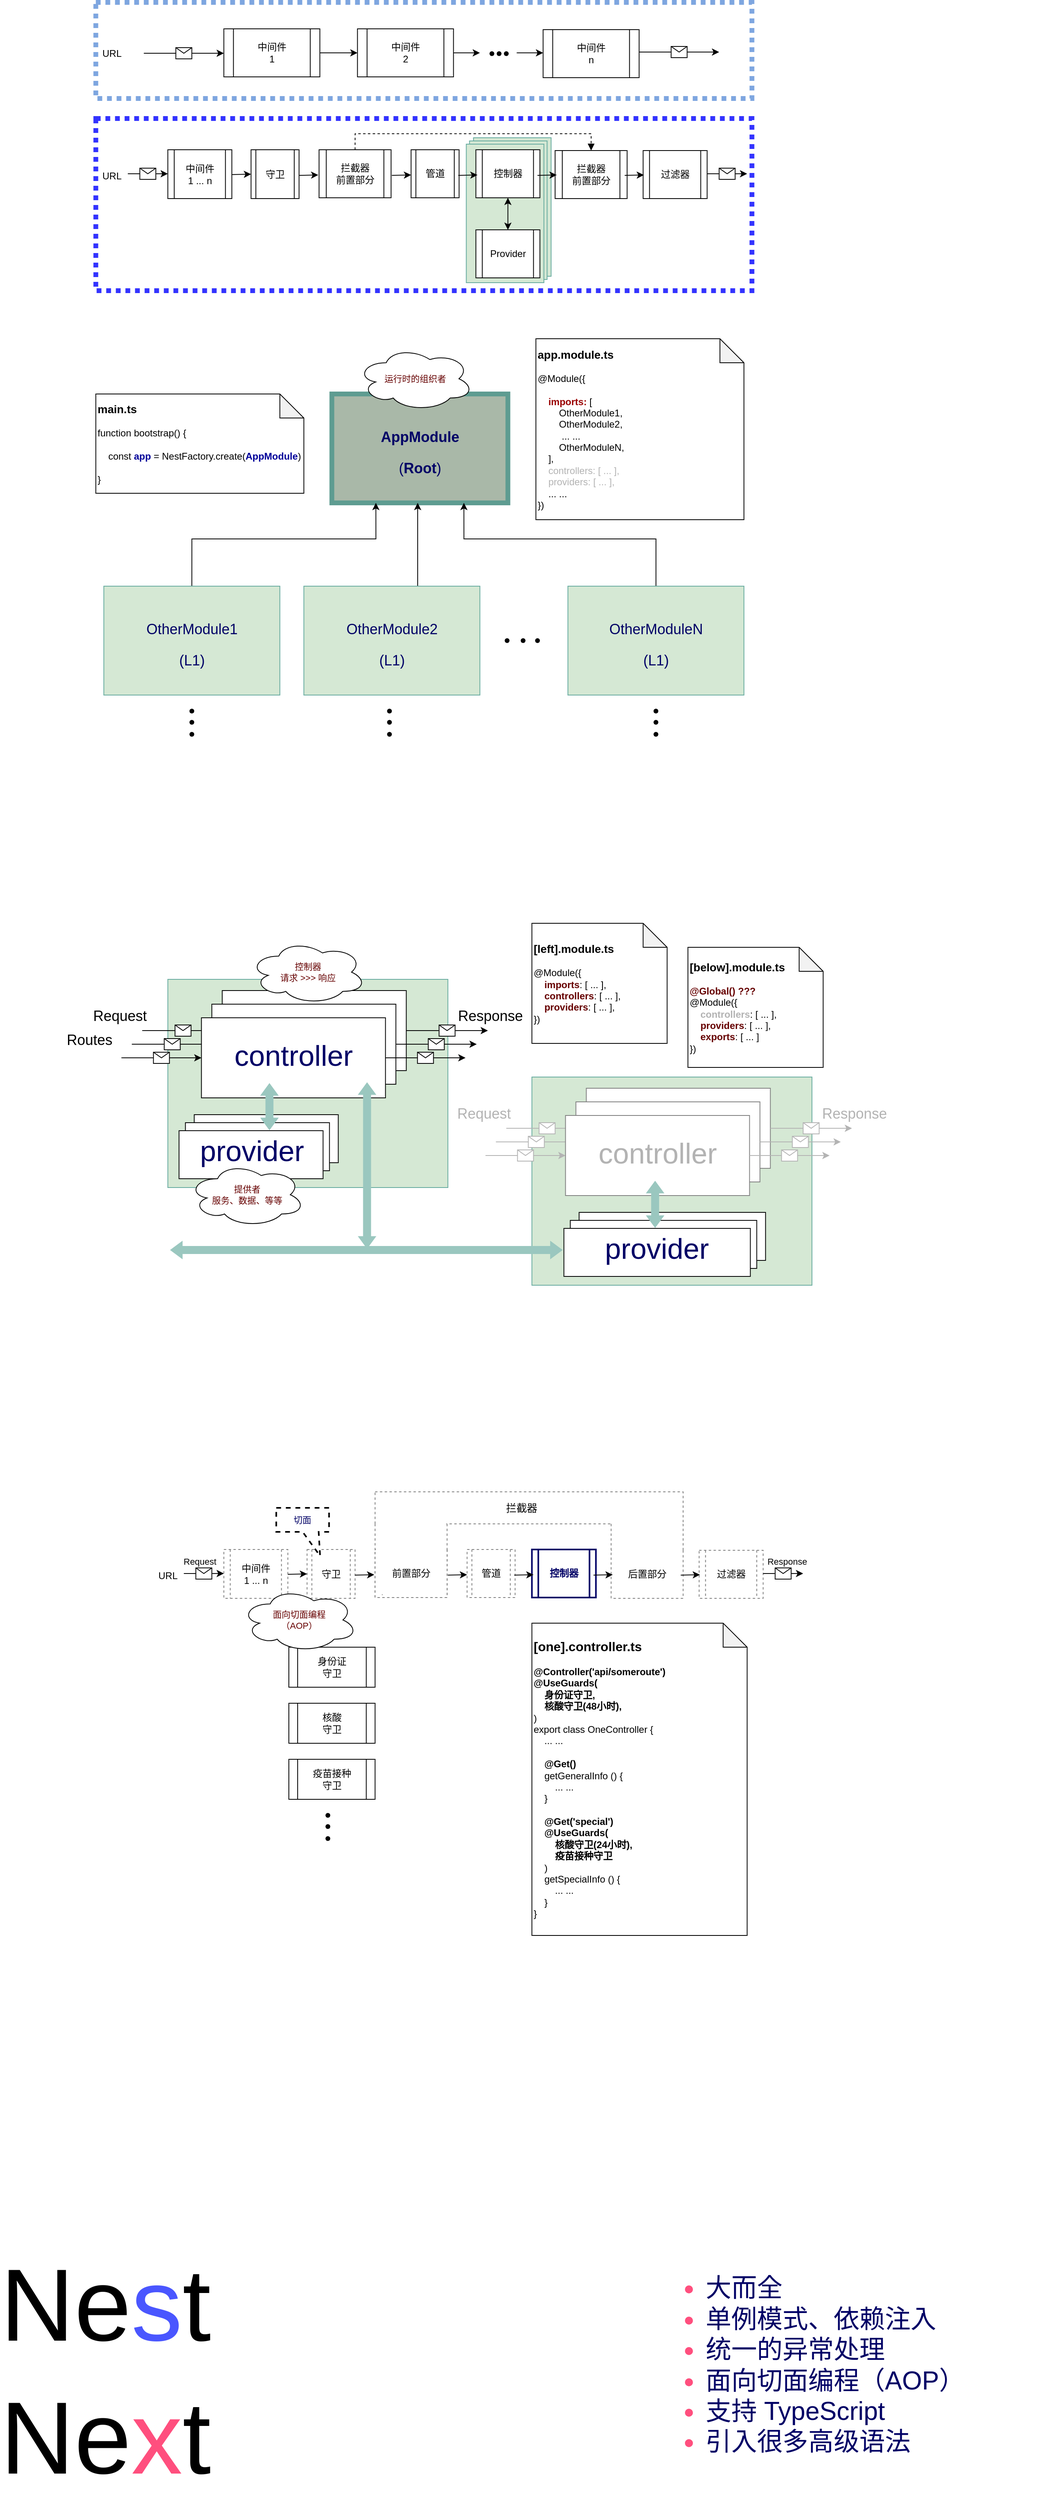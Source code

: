 <mxfile version="17.1.3" type="device"><diagram id="kgpKYQtTHZ0yAKxKKP6v" name="Page-1"><mxGraphModel dx="1292" dy="1649" grid="1" gridSize="10" guides="1" tooltips="1" connect="1" arrows="1" fold="1" page="1" pageScale="1" pageWidth="850" pageHeight="1100" math="0" shadow="0"><root><mxCell id="0"/><mxCell id="1" parent="0"/><mxCell id="JauKz8G46CPxbP1G-b0M-134" value="前置部分" style="shape=process;whiteSpace=wrap;html=1;backgroundOutline=1;strokeColor=#808080;dashed=1;" vertex="1" parent="1"><mxGeometry x="706.75" y="852" width="90" height="60" as="geometry"/></mxCell><mxCell id="JauKz8G46CPxbP1G-b0M-25" value="" style="rounded=0;whiteSpace=wrap;html=1;fontSize=32;fontColor=#000066;strokeColor=#67AB9F;strokeWidth=1;fillColor=#D5E8D4;shadow=0;sketch=0;glass=0;" vertex="1" parent="1"><mxGeometry x="447.75" y="140" width="350" height="260" as="geometry"/></mxCell><mxCell id="JauKz8G46CPxbP1G-b0M-52" value="" style="endArrow=classic;html=1;rounded=0;fontSize=168;fontColor=#000099;" edge="1" parent="1"><mxGeometry relative="1" as="geometry"><mxPoint x="415.75" y="204" as="sourcePoint"/><mxPoint x="517.75" y="204" as="targetPoint"/></mxGeometry></mxCell><mxCell id="JauKz8G46CPxbP1G-b0M-53" value="" style="shape=message;html=1;outlineConnect=0;fontSize=168;fontColor=#000099;" vertex="1" parent="JauKz8G46CPxbP1G-b0M-52"><mxGeometry width="20" height="14" relative="1" as="geometry"><mxPoint x="-10" y="-7" as="offset"/></mxGeometry></mxCell><mxCell id="JauKz8G46CPxbP1G-b0M-54" value="" style="endArrow=classic;html=1;rounded=0;fontSize=168;fontColor=#000099;" edge="1" parent="1"><mxGeometry relative="1" as="geometry"><mxPoint x="402.75" y="221" as="sourcePoint"/><mxPoint x="503.75" y="221" as="targetPoint"/></mxGeometry></mxCell><mxCell id="JauKz8G46CPxbP1G-b0M-55" value="" style="shape=message;html=1;outlineConnect=0;fontSize=168;fontColor=#000099;" vertex="1" parent="JauKz8G46CPxbP1G-b0M-54"><mxGeometry width="20" height="14" relative="1" as="geometry"><mxPoint x="-10" y="-7" as="offset"/></mxGeometry></mxCell><mxCell id="JauKz8G46CPxbP1G-b0M-56" value="" style="endArrow=classic;html=1;rounded=0;fontSize=168;fontColor=#000099;" edge="1" parent="1"><mxGeometry relative="1" as="geometry"><mxPoint x="389.75" y="238" as="sourcePoint"/><mxPoint x="489.75" y="238" as="targetPoint"/></mxGeometry></mxCell><mxCell id="JauKz8G46CPxbP1G-b0M-57" value="" style="shape=message;html=1;outlineConnect=0;fontSize=168;fontColor=#000099;" vertex="1" parent="JauKz8G46CPxbP1G-b0M-56"><mxGeometry width="20" height="14" relative="1" as="geometry"><mxPoint x="-10" y="-7" as="offset"/></mxGeometry></mxCell><mxCell id="aNj3I10F1VTamgKUIJya-7" value="" style="rounded=0;whiteSpace=wrap;html=1;fontSize=32;fontColor=#000066;fillColor=none;dashed=1;dashPattern=1 1;strokeWidth=6;strokeColor=#7EA6E0;" parent="1" vertex="1"><mxGeometry x="357.75" y="-1080" width="820" height="120" as="geometry"/></mxCell><mxCell id="aNj3I10F1VTamgKUIJya-5" value="" style="rounded=0;whiteSpace=wrap;html=1;fontSize=32;fontColor=#000066;fillColor=none;dashed=1;dashPattern=1 1;strokeWidth=6;strokeColor=#3333FF;" parent="1" vertex="1"><mxGeometry x="357.75" y="-935" width="820" height="215" as="geometry"/></mxCell><mxCell id="aNj3I10F1VTamgKUIJya-10" value="" style="rounded=0;whiteSpace=wrap;html=1;fontSize=32;fontColor=#000066;strokeColor=#67AB9F;strokeWidth=1;fillColor=#D5E8D4;shadow=0;sketch=0;glass=0;" parent="1" vertex="1"><mxGeometry x="829.75" y="-911" width="97" height="173" as="geometry"/></mxCell><mxCell id="aNj3I10F1VTamgKUIJya-9" value="" style="rounded=0;whiteSpace=wrap;html=1;fontSize=32;fontColor=#000066;strokeColor=#67AB9F;strokeWidth=1;fillColor=#D5E8D4;shadow=0;sketch=0;glass=0;" parent="1" vertex="1"><mxGeometry x="824.75" y="-907" width="97" height="173" as="geometry"/></mxCell><mxCell id="aNj3I10F1VTamgKUIJya-8" value="" style="rounded=0;whiteSpace=wrap;html=1;fontSize=32;fontColor=#000066;strokeColor=#67AB9F;strokeWidth=1;fillColor=#D5E8D4;shadow=0;sketch=0;glass=0;" parent="1" vertex="1"><mxGeometry x="820.75" y="-903" width="97" height="173" as="geometry"/></mxCell><mxCell id="Y7yBJMuURhLT1ptwT3AS-40" value="" style="edgeStyle=orthogonalEdgeStyle;rounded=0;orthogonalLoop=1;jettySize=auto;html=1;" parent="1" source="Y7yBJMuURhLT1ptwT3AS-3" target="Y7yBJMuURhLT1ptwT3AS-4" edge="1"><mxGeometry relative="1" as="geometry"/></mxCell><mxCell id="Y7yBJMuURhLT1ptwT3AS-3" value="中间件&lt;br&gt;1" style="shape=process;whiteSpace=wrap;html=1;backgroundOutline=1;" parent="1" vertex="1"><mxGeometry x="517.75" y="-1047" width="120" height="60" as="geometry"/></mxCell><mxCell id="Y7yBJMuURhLT1ptwT3AS-4" value="&lt;span&gt;中间件&lt;br&gt;2&lt;/span&gt;" style="shape=process;whiteSpace=wrap;html=1;backgroundOutline=1;" parent="1" vertex="1"><mxGeometry x="684.75" y="-1047" width="120" height="60" as="geometry"/></mxCell><mxCell id="Y7yBJMuURhLT1ptwT3AS-6" value="&lt;span&gt;中间件&lt;br&gt;n&lt;br&gt;&lt;/span&gt;" style="shape=process;whiteSpace=wrap;html=1;backgroundOutline=1;" parent="1" vertex="1"><mxGeometry x="916.75" y="-1046" width="120" height="60" as="geometry"/></mxCell><mxCell id="Y7yBJMuURhLT1ptwT3AS-12" value="" style="shape=waypoint;sketch=0;fillStyle=solid;size=6;pointerEvents=1;points=[];fillColor=none;resizable=0;rotatable=0;perimeter=centerPerimeter;snapToPoint=1;" parent="1" vertex="1"><mxGeometry x="832.75" y="-1036" width="40" height="40" as="geometry"/></mxCell><mxCell id="Y7yBJMuURhLT1ptwT3AS-13" value="" style="shape=waypoint;sketch=0;fillStyle=solid;size=6;pointerEvents=1;points=[];fillColor=none;resizable=0;rotatable=0;perimeter=centerPerimeter;snapToPoint=1;" parent="1" vertex="1"><mxGeometry x="841.75" y="-1036" width="40" height="40" as="geometry"/></mxCell><mxCell id="Y7yBJMuURhLT1ptwT3AS-14" value="" style="shape=waypoint;sketch=0;fillStyle=solid;size=6;pointerEvents=1;points=[];fillColor=none;resizable=0;rotatable=0;perimeter=centerPerimeter;snapToPoint=1;" parent="1" vertex="1"><mxGeometry x="850.75" y="-1036" width="40" height="40" as="geometry"/></mxCell><mxCell id="Y7yBJMuURhLT1ptwT3AS-18" value="中间件&lt;br&gt;1 ... n" style="shape=process;whiteSpace=wrap;html=1;backgroundOutline=1;" parent="1" vertex="1"><mxGeometry x="447.75" y="-896" width="80" height="61" as="geometry"/></mxCell><mxCell id="Y7yBJMuURhLT1ptwT3AS-20" value="守卫" style="shape=process;whiteSpace=wrap;html=1;backgroundOutline=1;" parent="1" vertex="1"><mxGeometry x="551.75" y="-896" width="60" height="61" as="geometry"/></mxCell><mxCell id="Y7yBJMuURhLT1ptwT3AS-21" value="&lt;span&gt;过滤器&lt;br&gt;&lt;/span&gt;" style="shape=process;whiteSpace=wrap;html=1;backgroundOutline=1;" parent="1" vertex="1"><mxGeometry x="1041.75" y="-895" width="80" height="60" as="geometry"/></mxCell><mxCell id="Y7yBJMuURhLT1ptwT3AS-71" style="edgeStyle=orthogonalEdgeStyle;rounded=0;orthogonalLoop=1;jettySize=auto;html=1;exitX=0.5;exitY=0;exitDx=0;exitDy=0;entryX=0.5;entryY=0;entryDx=0;entryDy=0;endArrow=block;endFill=1;dashed=1;" parent="1" source="Y7yBJMuURhLT1ptwT3AS-28" target="Y7yBJMuURhLT1ptwT3AS-50" edge="1"><mxGeometry relative="1" as="geometry"/></mxCell><mxCell id="Y7yBJMuURhLT1ptwT3AS-28" value="拦截器&lt;br&gt;前置部分" style="shape=process;whiteSpace=wrap;html=1;backgroundOutline=1;" parent="1" vertex="1"><mxGeometry x="636.75" y="-896" width="90" height="60" as="geometry"/></mxCell><mxCell id="Y7yBJMuURhLT1ptwT3AS-29" value="URL" style="text;html=1;strokeColor=none;fillColor=none;align=center;verticalAlign=middle;whiteSpace=wrap;rounded=0;" parent="1" vertex="1"><mxGeometry x="347.75" y="-1031" width="60" height="30" as="geometry"/></mxCell><mxCell id="Y7yBJMuURhLT1ptwT3AS-30" value="URL" style="text;html=1;strokeColor=none;fillColor=none;align=center;verticalAlign=middle;whiteSpace=wrap;rounded=0;" parent="1" vertex="1"><mxGeometry x="347.75" y="-878" width="60" height="30" as="geometry"/></mxCell><mxCell id="Y7yBJMuURhLT1ptwT3AS-33" value="管道" style="shape=process;whiteSpace=wrap;html=1;backgroundOutline=1;" parent="1" vertex="1"><mxGeometry x="751.75" y="-896" width="60" height="60" as="geometry"/></mxCell><mxCell id="Y7yBJMuURhLT1ptwT3AS-34" value="控制器" style="shape=process;whiteSpace=wrap;html=1;backgroundOutline=1;" parent="1" vertex="1"><mxGeometry x="832.75" y="-896" width="80" height="60" as="geometry"/></mxCell><mxCell id="Y7yBJMuURhLT1ptwT3AS-41" value="" style="endArrow=classic;html=1;rounded=0;exitX=1;exitY=0.5;exitDx=0;exitDy=0;" parent="1" source="Y7yBJMuURhLT1ptwT3AS-4" edge="1"><mxGeometry width="50" height="50" relative="1" as="geometry"><mxPoint x="727.75" y="-767" as="sourcePoint"/><mxPoint x="837.75" y="-1017" as="targetPoint"/></mxGeometry></mxCell><mxCell id="Y7yBJMuURhLT1ptwT3AS-42" value="" style="endArrow=classic;html=1;rounded=0;exitX=1;exitY=0.5;exitDx=0;exitDy=0;" parent="1" edge="1"><mxGeometry width="50" height="50" relative="1" as="geometry"><mxPoint x="883.75" y="-1017" as="sourcePoint"/><mxPoint x="916.75" y="-1017" as="targetPoint"/></mxGeometry></mxCell><mxCell id="Y7yBJMuURhLT1ptwT3AS-44" value="" style="endArrow=classic;html=1;rounded=0;" parent="1" edge="1"><mxGeometry relative="1" as="geometry"><mxPoint x="1036.75" y="-1018" as="sourcePoint"/><mxPoint x="1136.75" y="-1018" as="targetPoint"/></mxGeometry></mxCell><mxCell id="Y7yBJMuURhLT1ptwT3AS-45" value="" style="shape=message;html=1;outlineConnect=0;" parent="Y7yBJMuURhLT1ptwT3AS-44" vertex="1"><mxGeometry width="20" height="14" relative="1" as="geometry"><mxPoint x="-10" y="-7" as="offset"/></mxGeometry></mxCell><mxCell id="Y7yBJMuURhLT1ptwT3AS-46" value="" style="endArrow=classic;html=1;rounded=0;" parent="1" edge="1"><mxGeometry relative="1" as="geometry"><mxPoint x="417.75" y="-1016.5" as="sourcePoint"/><mxPoint x="517.75" y="-1016.5" as="targetPoint"/></mxGeometry></mxCell><mxCell id="Y7yBJMuURhLT1ptwT3AS-47" value="" style="shape=message;html=1;outlineConnect=0;" parent="Y7yBJMuURhLT1ptwT3AS-46" vertex="1"><mxGeometry width="20" height="14" relative="1" as="geometry"><mxPoint x="-10" y="-7" as="offset"/></mxGeometry></mxCell><mxCell id="Y7yBJMuURhLT1ptwT3AS-48" value="" style="endArrow=classic;html=1;rounded=0;" parent="1" edge="1"><mxGeometry relative="1" as="geometry"><mxPoint x="397.75" y="-866" as="sourcePoint"/><mxPoint x="447.75" y="-866" as="targetPoint"/></mxGeometry></mxCell><mxCell id="Y7yBJMuURhLT1ptwT3AS-49" value="" style="shape=message;html=1;outlineConnect=0;" parent="Y7yBJMuURhLT1ptwT3AS-48" vertex="1"><mxGeometry width="20" height="14" relative="1" as="geometry"><mxPoint x="-10" y="-7" as="offset"/></mxGeometry></mxCell><mxCell id="Y7yBJMuURhLT1ptwT3AS-50" value="拦截器&lt;br&gt;前置部分" style="shape=process;whiteSpace=wrap;html=1;backgroundOutline=1;" parent="1" vertex="1"><mxGeometry x="931.75" y="-895" width="90" height="60" as="geometry"/></mxCell><mxCell id="Y7yBJMuURhLT1ptwT3AS-51" value="" style="endArrow=classic;html=1;rounded=0;" parent="1" edge="1"><mxGeometry relative="1" as="geometry"><mxPoint x="1121.75" y="-866" as="sourcePoint"/><mxPoint x="1171.75" y="-866" as="targetPoint"/></mxGeometry></mxCell><mxCell id="Y7yBJMuURhLT1ptwT3AS-52" value="" style="shape=message;html=1;outlineConnect=0;" parent="Y7yBJMuURhLT1ptwT3AS-51" vertex="1"><mxGeometry width="20" height="14" relative="1" as="geometry"><mxPoint x="-10" y="-7" as="offset"/></mxGeometry></mxCell><mxCell id="Y7yBJMuURhLT1ptwT3AS-53" value="Provider" style="shape=process;whiteSpace=wrap;html=1;backgroundOutline=1;" parent="1" vertex="1"><mxGeometry x="832.75" y="-796" width="80" height="60" as="geometry"/></mxCell><mxCell id="Y7yBJMuURhLT1ptwT3AS-63" value="" style="endArrow=classic;html=1;rounded=0;entryX=0;entryY=0.5;entryDx=0;entryDy=0;" parent="1" target="Y7yBJMuURhLT1ptwT3AS-20" edge="1"><mxGeometry width="50" height="50" relative="1" as="geometry"><mxPoint x="527.75" y="-865" as="sourcePoint"/><mxPoint x="577.75" y="-915" as="targetPoint"/></mxGeometry></mxCell><mxCell id="Y7yBJMuURhLT1ptwT3AS-64" value="" style="endArrow=classic;html=1;rounded=0;entryX=0;entryY=0.5;entryDx=0;entryDy=0;" parent="1" edge="1"><mxGeometry width="50" height="50" relative="1" as="geometry"><mxPoint x="611.75" y="-864" as="sourcePoint"/><mxPoint x="635.75" y="-864.5" as="targetPoint"/></mxGeometry></mxCell><mxCell id="Y7yBJMuURhLT1ptwT3AS-65" value="" style="endArrow=classic;html=1;rounded=0;entryX=0;entryY=0.5;entryDx=0;entryDy=0;" parent="1" edge="1"><mxGeometry width="50" height="50" relative="1" as="geometry"><mxPoint x="727.75" y="-864" as="sourcePoint"/><mxPoint x="751.75" y="-864.5" as="targetPoint"/></mxGeometry></mxCell><mxCell id="Y7yBJMuURhLT1ptwT3AS-66" value="" style="endArrow=classic;html=1;rounded=0;entryX=0;entryY=0.5;entryDx=0;entryDy=0;" parent="1" edge="1"><mxGeometry width="50" height="50" relative="1" as="geometry"><mxPoint x="810.75" y="-864" as="sourcePoint"/><mxPoint x="834.75" y="-864.5" as="targetPoint"/></mxGeometry></mxCell><mxCell id="Y7yBJMuURhLT1ptwT3AS-67" value="" style="endArrow=classic;html=1;rounded=0;entryX=0;entryY=0.5;entryDx=0;entryDy=0;" parent="1" edge="1"><mxGeometry width="50" height="50" relative="1" as="geometry"><mxPoint x="909.75" y="-864" as="sourcePoint"/><mxPoint x="933.75" y="-864.5" as="targetPoint"/></mxGeometry></mxCell><mxCell id="Y7yBJMuURhLT1ptwT3AS-68" value="" style="endArrow=classic;html=1;rounded=0;entryX=0;entryY=0.5;entryDx=0;entryDy=0;" parent="1" edge="1"><mxGeometry width="50" height="50" relative="1" as="geometry"><mxPoint x="1018.75" y="-864" as="sourcePoint"/><mxPoint x="1042.75" y="-864.5" as="targetPoint"/></mxGeometry></mxCell><mxCell id="Y7yBJMuURhLT1ptwT3AS-70" value="" style="endArrow=classic;startArrow=classic;html=1;rounded=0;entryX=0.5;entryY=1;entryDx=0;entryDy=0;exitX=0.5;exitY=0;exitDx=0;exitDy=0;" parent="1" source="Y7yBJMuURhLT1ptwT3AS-53" target="Y7yBJMuURhLT1ptwT3AS-34" edge="1"><mxGeometry width="50" height="50" relative="1" as="geometry"><mxPoint x="597.75" y="-695" as="sourcePoint"/><mxPoint x="647.75" y="-745" as="targetPoint"/></mxGeometry></mxCell><mxCell id="aNj3I10F1VTamgKUIJya-1" value="Ne&lt;font color=&quot;#4a56ff&quot; style=&quot;font-size: 128px;&quot;&gt;s&lt;/font&gt;t" style="text;html=1;strokeColor=none;fillColor=none;align=center;verticalAlign=middle;whiteSpace=wrap;rounded=0;fontSize=128;" parent="1" vertex="1"><mxGeometry x="340" y="1780" width="60" height="30" as="geometry"/></mxCell><mxCell id="aNj3I10F1VTamgKUIJya-2" value="Ne&lt;font color=&quot;#ff4f7e&quot; style=&quot;font-size: 128px;&quot;&gt;x&lt;/font&gt;t" style="text;html=1;strokeColor=none;fillColor=none;align=center;verticalAlign=middle;whiteSpace=wrap;rounded=0;fontSize=128;" parent="1" vertex="1"><mxGeometry x="340" y="1946" width="60" height="30" as="geometry"/></mxCell><mxCell id="aNj3I10F1VTamgKUIJya-4" value="&lt;ul&gt;&lt;li&gt;&lt;font color=&quot;#000066&quot;&gt;大而全&lt;/font&gt;&lt;/li&gt;&lt;li&gt;&lt;font color=&quot;#000066&quot;&gt;单例模式、依赖注入&lt;/font&gt;&lt;/li&gt;&lt;li&gt;&lt;font color=&quot;#000066&quot;&gt;统一的异常处理&lt;/font&gt;&lt;/li&gt;&lt;li&gt;&lt;font color=&quot;#000066&quot;&gt;面向切面编程（AOP）&lt;/font&gt;&lt;/li&gt;&lt;li&gt;&lt;font color=&quot;#000066&quot;&gt;支持 TypeScript&lt;/font&gt;&lt;/li&gt;&lt;li&gt;&lt;font color=&quot;#000066&quot;&gt;引入很多高级语法&lt;/font&gt;&lt;/li&gt;&lt;/ul&gt;" style="text;html=1;strokeColor=none;fillColor=none;align=left;verticalAlign=middle;whiteSpace=wrap;rounded=0;fontSize=32;fontColor=#FF4F7E;" parent="1" vertex="1"><mxGeometry x="1077.75" y="1740" width="475" height="260" as="geometry"/></mxCell><mxCell id="JauKz8G46CPxbP1G-b0M-1" value="&lt;font style=&quot;font-size: 18px&quot;&gt;&lt;b&gt;AppModule&lt;/b&gt;&lt;br&gt;(&lt;b&gt;Root&lt;/b&gt;)&lt;/font&gt;" style="rounded=0;whiteSpace=wrap;html=1;fontSize=32;fontColor=#000066;strokeColor=#5E9C91;strokeWidth=6;fillColor=#A9B8A8;shadow=0;sketch=0;glass=0;" vertex="1" parent="1"><mxGeometry x="652.75" y="-591" width="220" height="136" as="geometry"/></mxCell><mxCell id="JauKz8G46CPxbP1G-b0M-2" value="&lt;div&gt;&lt;span&gt;&lt;b&gt;&lt;font style=&quot;font-size: 14px&quot;&gt;main.ts&lt;/font&gt;&lt;/b&gt;&lt;/span&gt;&lt;/div&gt;&lt;br&gt;function bootstrap() {&lt;br&gt;&lt;br&gt;&amp;nbsp; &amp;nbsp; const &lt;b&gt;&lt;font color=&quot;#000099&quot;&gt;app &lt;/font&gt;&lt;/b&gt;= NestFactory.create(&lt;b&gt;&lt;font color=&quot;#000099&quot;&gt;AppModule&lt;/font&gt;&lt;/b&gt;)&lt;br&gt;&lt;br&gt;}" style="shape=note;whiteSpace=wrap;html=1;backgroundOutline=1;darkOpacity=0.05;align=left;" vertex="1" parent="1"><mxGeometry x="357.75" y="-591" width="260" height="124" as="geometry"/></mxCell><mxCell id="JauKz8G46CPxbP1G-b0M-3" value="&lt;div&gt;&lt;span&gt;&lt;b&gt;&lt;font style=&quot;font-size: 14px&quot;&gt;app.module.ts&lt;/font&gt;&lt;/b&gt;&lt;/span&gt;&lt;/div&gt;&lt;br&gt;@Module({&lt;br&gt;&lt;br&gt;&amp;nbsp; &amp;nbsp; &lt;b&gt;&lt;font color=&quot;#990000&quot;&gt;imports:&lt;/font&gt;&lt;/b&gt; [&lt;br&gt;&amp;nbsp; &amp;nbsp; &amp;nbsp; &amp;nbsp; OtherModule1,&lt;br&gt;&amp;nbsp; &amp;nbsp; &amp;nbsp; &amp;nbsp; OtherModule2,&lt;br&gt;&amp;nbsp; &amp;nbsp; &amp;nbsp; &amp;nbsp; &amp;nbsp;... ...&lt;br&gt;&amp;nbsp; &amp;nbsp; &amp;nbsp; &amp;nbsp; OtherModuleN,&lt;br&gt;&amp;nbsp; &amp;nbsp; ],&lt;br&gt;&lt;font color=&quot;#b3b3b3&quot;&gt;&amp;nbsp; &amp;nbsp; controllers: [ ... ],&lt;br&gt;&amp;nbsp; &amp;nbsp; providers: [ ... ],&lt;br&gt;&lt;/font&gt;&amp;nbsp; &amp;nbsp; ... ...&lt;br&gt;})" style="shape=note;whiteSpace=wrap;html=1;backgroundOutline=1;darkOpacity=0.05;align=left;" vertex="1" parent="1"><mxGeometry x="907.75" y="-660" width="260" height="226" as="geometry"/></mxCell><mxCell id="JauKz8G46CPxbP1G-b0M-11" style="edgeStyle=orthogonalEdgeStyle;rounded=0;orthogonalLoop=1;jettySize=auto;html=1;exitX=0.5;exitY=0;exitDx=0;exitDy=0;fontSize=168;entryX=0.25;entryY=1;entryDx=0;entryDy=0;" edge="1" parent="1" source="JauKz8G46CPxbP1G-b0M-4" target="JauKz8G46CPxbP1G-b0M-1"><mxGeometry relative="1" as="geometry"><mxPoint x="760" y="-410" as="targetPoint"/><Array as="points"><mxPoint x="478" y="-410"/><mxPoint x="708" y="-410"/></Array></mxGeometry></mxCell><mxCell id="JauKz8G46CPxbP1G-b0M-4" value="&lt;font style=&quot;font-size: 18px&quot;&gt;OtherModule1&lt;br&gt;(L1)&lt;/font&gt;" style="rounded=0;whiteSpace=wrap;html=1;fontSize=32;fontColor=#000066;strokeColor=#67AB9F;strokeWidth=1;fillColor=#D5E8D4;shadow=0;sketch=0;glass=0;" vertex="1" parent="1"><mxGeometry x="367.75" y="-351" width="220" height="136" as="geometry"/></mxCell><mxCell id="JauKz8G46CPxbP1G-b0M-12" style="edgeStyle=orthogonalEdgeStyle;rounded=0;orthogonalLoop=1;jettySize=auto;html=1;exitX=0.5;exitY=0;exitDx=0;exitDy=0;fontSize=168;" edge="1" parent="1" source="JauKz8G46CPxbP1G-b0M-5" target="JauKz8G46CPxbP1G-b0M-1"><mxGeometry relative="1" as="geometry"><Array as="points"><mxPoint x="760" y="-351"/></Array></mxGeometry></mxCell><mxCell id="JauKz8G46CPxbP1G-b0M-5" value="&lt;font style=&quot;font-size: 18px&quot;&gt;OtherModule2&lt;br&gt;(L1)&lt;/font&gt;" style="rounded=0;whiteSpace=wrap;html=1;fontSize=32;fontColor=#000066;strokeColor=#67AB9F;strokeWidth=1;fillColor=#D5E8D4;shadow=0;sketch=0;glass=0;" vertex="1" parent="1"><mxGeometry x="617.75" y="-351" width="220" height="136" as="geometry"/></mxCell><mxCell id="JauKz8G46CPxbP1G-b0M-13" style="edgeStyle=orthogonalEdgeStyle;rounded=0;orthogonalLoop=1;jettySize=auto;html=1;fontSize=168;entryX=0.75;entryY=1;entryDx=0;entryDy=0;" edge="1" parent="1" source="JauKz8G46CPxbP1G-b0M-6" target="JauKz8G46CPxbP1G-b0M-1"><mxGeometry relative="1" as="geometry"><mxPoint x="760" y="-410" as="targetPoint"/><Array as="points"><mxPoint x="1058" y="-410"/><mxPoint x="818" y="-410"/></Array></mxGeometry></mxCell><mxCell id="JauKz8G46CPxbP1G-b0M-6" value="&lt;font style=&quot;font-size: 18px&quot;&gt;OtherModuleN&lt;br&gt;(L1)&lt;/font&gt;" style="rounded=0;whiteSpace=wrap;html=1;fontSize=32;fontColor=#000066;strokeColor=#67AB9F;strokeWidth=1;fillColor=#D5E8D4;shadow=0;sketch=0;glass=0;" vertex="1" parent="1"><mxGeometry x="947.75" y="-351" width="220" height="136" as="geometry"/></mxCell><mxCell id="JauKz8G46CPxbP1G-b0M-8" value="" style="shape=waypoint;sketch=0;fillStyle=solid;size=6;pointerEvents=1;points=[];fillColor=none;resizable=0;rotatable=0;perimeter=centerPerimeter;snapToPoint=1;" vertex="1" parent="1"><mxGeometry x="871.75" y="-303" width="40" height="40" as="geometry"/></mxCell><mxCell id="JauKz8G46CPxbP1G-b0M-9" value="" style="shape=waypoint;sketch=0;fillStyle=solid;size=6;pointerEvents=1;points=[];fillColor=none;resizable=0;rotatable=0;perimeter=centerPerimeter;snapToPoint=1;" vertex="1" parent="1"><mxGeometry x="889.75" y="-303" width="40" height="40" as="geometry"/></mxCell><mxCell id="JauKz8G46CPxbP1G-b0M-10" value="" style="shape=waypoint;sketch=0;fillStyle=solid;size=6;pointerEvents=1;points=[];fillColor=none;resizable=0;rotatable=0;perimeter=centerPerimeter;snapToPoint=1;" vertex="1" parent="1"><mxGeometry x="851.75" y="-303" width="40" height="40" as="geometry"/></mxCell><mxCell id="JauKz8G46CPxbP1G-b0M-14" value="" style="shape=waypoint;sketch=0;fillStyle=solid;size=6;pointerEvents=1;points=[];fillColor=none;resizable=0;rotatable=0;perimeter=centerPerimeter;snapToPoint=1;" vertex="1" parent="1"><mxGeometry x="1037.75" y="-215" width="40" height="40" as="geometry"/></mxCell><mxCell id="JauKz8G46CPxbP1G-b0M-15" value="" style="shape=waypoint;sketch=0;fillStyle=solid;size=6;pointerEvents=1;points=[];fillColor=none;resizable=0;rotatable=0;perimeter=centerPerimeter;snapToPoint=1;" vertex="1" parent="1"><mxGeometry x="1037.75" y="-201" width="40" height="40" as="geometry"/></mxCell><mxCell id="JauKz8G46CPxbP1G-b0M-16" value="" style="shape=waypoint;sketch=0;fillStyle=solid;size=6;pointerEvents=1;points=[];fillColor=none;resizable=0;rotatable=0;perimeter=centerPerimeter;snapToPoint=1;" vertex="1" parent="1"><mxGeometry x="1037.75" y="-186" width="40" height="40" as="geometry"/></mxCell><mxCell id="JauKz8G46CPxbP1G-b0M-19" value="" style="shape=waypoint;sketch=0;fillStyle=solid;size=6;pointerEvents=1;points=[];fillColor=none;resizable=0;rotatable=0;perimeter=centerPerimeter;snapToPoint=1;" vertex="1" parent="1"><mxGeometry x="457.75" y="-215" width="40" height="40" as="geometry"/></mxCell><mxCell id="JauKz8G46CPxbP1G-b0M-20" value="" style="shape=waypoint;sketch=0;fillStyle=solid;size=6;pointerEvents=1;points=[];fillColor=none;resizable=0;rotatable=0;perimeter=centerPerimeter;snapToPoint=1;" vertex="1" parent="1"><mxGeometry x="457.75" y="-201" width="40" height="40" as="geometry"/></mxCell><mxCell id="JauKz8G46CPxbP1G-b0M-21" value="" style="shape=waypoint;sketch=0;fillStyle=solid;size=6;pointerEvents=1;points=[];fillColor=none;resizable=0;rotatable=0;perimeter=centerPerimeter;snapToPoint=1;" vertex="1" parent="1"><mxGeometry x="457.75" y="-186" width="40" height="40" as="geometry"/></mxCell><mxCell id="JauKz8G46CPxbP1G-b0M-22" value="" style="shape=waypoint;sketch=0;fillStyle=solid;size=6;pointerEvents=1;points=[];fillColor=none;resizable=0;rotatable=0;perimeter=centerPerimeter;snapToPoint=1;" vertex="1" parent="1"><mxGeometry x="704.75" y="-215" width="40" height="40" as="geometry"/></mxCell><mxCell id="JauKz8G46CPxbP1G-b0M-23" value="" style="shape=waypoint;sketch=0;fillStyle=solid;size=6;pointerEvents=1;points=[];fillColor=none;resizable=0;rotatable=0;perimeter=centerPerimeter;snapToPoint=1;" vertex="1" parent="1"><mxGeometry x="704.75" y="-201" width="40" height="40" as="geometry"/></mxCell><mxCell id="JauKz8G46CPxbP1G-b0M-24" value="" style="shape=waypoint;sketch=0;fillStyle=solid;size=6;pointerEvents=1;points=[];fillColor=none;resizable=0;rotatable=0;perimeter=centerPerimeter;snapToPoint=1;" vertex="1" parent="1"><mxGeometry x="704.75" y="-186" width="40" height="40" as="geometry"/></mxCell><mxCell id="JauKz8G46CPxbP1G-b0M-26" value="&lt;div&gt;&lt;span&gt;&lt;b&gt;&lt;font style=&quot;font-size: 14px&quot;&gt;[left].module.ts&lt;/font&gt;&lt;/b&gt;&lt;/span&gt;&lt;/div&gt;&lt;br&gt;@Module({&lt;br&gt;&amp;nbsp; &amp;nbsp; &lt;b&gt;&lt;font color=&quot;#660000&quot;&gt;imports&lt;/font&gt;&lt;/b&gt;: [ ...&amp;nbsp;],&lt;br&gt;&amp;nbsp; &amp;nbsp;&amp;nbsp;&lt;b&gt;&lt;font color=&quot;#660000&quot;&gt;controllers&lt;/font&gt;&lt;/b&gt;: [ ...&amp;nbsp;],&lt;br&gt;&amp;nbsp; &amp;nbsp; &lt;font color=&quot;#660000&quot;&gt;&lt;b&gt;providers&lt;/b&gt;&lt;/font&gt;: [ ...&amp;nbsp;],&lt;br&gt;})" style="shape=note;whiteSpace=wrap;html=1;backgroundOutline=1;darkOpacity=0.05;align=left;" vertex="1" parent="1"><mxGeometry x="902.75" y="70" width="169" height="150" as="geometry"/></mxCell><mxCell id="JauKz8G46CPxbP1G-b0M-31" value="" style="rounded=0;whiteSpace=wrap;html=1;fontSize=168;fontColor=#000099;" vertex="1" parent="1"><mxGeometry x="515.75" y="154" width="230" height="100" as="geometry"/></mxCell><mxCell id="JauKz8G46CPxbP1G-b0M-32" value="" style="rounded=0;whiteSpace=wrap;html=1;fontSize=168;fontColor=#000099;" vertex="1" parent="1"><mxGeometry x="502.75" y="171" width="230" height="100" as="geometry"/></mxCell><mxCell id="JauKz8G46CPxbP1G-b0M-33" value="" style="rounded=0;whiteSpace=wrap;html=1;fontSize=168;fontColor=#000099;align=center;" vertex="1" parent="1"><mxGeometry x="489.75" y="188" width="230" height="100" as="geometry"/></mxCell><mxCell id="JauKz8G46CPxbP1G-b0M-46" value="" style="endArrow=classic;html=1;rounded=0;fontSize=168;fontColor=#000099;" edge="1" parent="1" source="JauKz8G46CPxbP1G-b0M-31"><mxGeometry relative="1" as="geometry"><mxPoint x="746.75" y="208" as="sourcePoint"/><mxPoint x="847.75" y="204" as="targetPoint"/></mxGeometry></mxCell><mxCell id="JauKz8G46CPxbP1G-b0M-47" value="" style="shape=message;html=1;outlineConnect=0;fontSize=168;fontColor=#000099;" vertex="1" parent="JauKz8G46CPxbP1G-b0M-46"><mxGeometry width="20" height="14" relative="1" as="geometry"><mxPoint x="-10" y="-7" as="offset"/></mxGeometry></mxCell><mxCell id="JauKz8G46CPxbP1G-b0M-48" value="" style="endArrow=classic;html=1;rounded=0;fontSize=168;fontColor=#000099;" edge="1" parent="1" source="JauKz8G46CPxbP1G-b0M-32"><mxGeometry relative="1" as="geometry"><mxPoint x="733.75" y="220" as="sourcePoint"/><mxPoint x="833.75" y="221" as="targetPoint"/></mxGeometry></mxCell><mxCell id="JauKz8G46CPxbP1G-b0M-49" value="" style="shape=message;html=1;outlineConnect=0;fontSize=168;fontColor=#000099;" vertex="1" parent="JauKz8G46CPxbP1G-b0M-48"><mxGeometry width="20" height="14" relative="1" as="geometry"><mxPoint x="-10" y="-7" as="offset"/></mxGeometry></mxCell><mxCell id="JauKz8G46CPxbP1G-b0M-50" value="" style="endArrow=classic;html=1;rounded=0;fontSize=168;fontColor=#000099;" edge="1" parent="1" source="JauKz8G46CPxbP1G-b0M-33"><mxGeometry relative="1" as="geometry"><mxPoint x="719.75" y="239" as="sourcePoint"/><mxPoint x="819.75" y="238" as="targetPoint"/></mxGeometry></mxCell><mxCell id="JauKz8G46CPxbP1G-b0M-51" value="" style="shape=message;html=1;outlineConnect=0;fontSize=168;fontColor=#000099;" vertex="1" parent="JauKz8G46CPxbP1G-b0M-50"><mxGeometry width="20" height="14" relative="1" as="geometry"><mxPoint x="-10" y="-7" as="offset"/></mxGeometry></mxCell><mxCell id="JauKz8G46CPxbP1G-b0M-59" value="Request" style="text;html=1;strokeColor=none;fillColor=none;align=center;verticalAlign=middle;whiteSpace=wrap;rounded=0;fontSize=18;fontColor=#000000;" vertex="1" parent="1"><mxGeometry x="357.75" y="171" width="60" height="30" as="geometry"/></mxCell><mxCell id="JauKz8G46CPxbP1G-b0M-60" value="Response" style="text;html=1;strokeColor=none;fillColor=none;align=center;verticalAlign=middle;whiteSpace=wrap;rounded=0;fontSize=18;fontColor=#000000;" vertex="1" parent="1"><mxGeometry x="820.75" y="171" width="60" height="30" as="geometry"/></mxCell><mxCell id="JauKz8G46CPxbP1G-b0M-61" value="controller" style="text;html=1;strokeColor=none;fillColor=none;align=center;verticalAlign=middle;whiteSpace=wrap;rounded=0;fontSize=36;fontColor=#000066;" vertex="1" parent="1"><mxGeometry x="574.75" y="220" width="60" height="30" as="geometry"/></mxCell><mxCell id="JauKz8G46CPxbP1G-b0M-63" value="运行时的组织者" style="ellipse;shape=cloud;whiteSpace=wrap;html=1;fontSize=11;fontColor=#660000;" vertex="1" parent="1"><mxGeometry x="684.25" y="-650" width="145.5" height="80" as="geometry"/></mxCell><mxCell id="JauKz8G46CPxbP1G-b0M-64" value="控制器&lt;br&gt;请求 &amp;gt;&amp;gt;&amp;gt; 响应" style="ellipse;shape=cloud;whiteSpace=wrap;html=1;fontSize=11;fontColor=#660000;" vertex="1" parent="1"><mxGeometry x="550" y="91" width="145.5" height="80" as="geometry"/></mxCell><mxCell id="JauKz8G46CPxbP1G-b0M-65" value="" style="rounded=0;whiteSpace=wrap;html=1;fontSize=168;fontColor=#000099;align=center;" vertex="1" parent="1"><mxGeometry x="480.75" y="309" width="180" height="60" as="geometry"/></mxCell><mxCell id="JauKz8G46CPxbP1G-b0M-66" value="" style="rounded=0;whiteSpace=wrap;html=1;fontSize=168;fontColor=#000099;align=center;" vertex="1" parent="1"><mxGeometry x="469.75" y="319" width="180" height="60" as="geometry"/></mxCell><mxCell id="JauKz8G46CPxbP1G-b0M-67" value="" style="rounded=0;whiteSpace=wrap;html=1;fontSize=168;fontColor=#000099;align=center;" vertex="1" parent="1"><mxGeometry x="461.75" y="329" width="180" height="60" as="geometry"/></mxCell><mxCell id="JauKz8G46CPxbP1G-b0M-68" value="&lt;font color=&quot;#000066&quot;&gt;provider&lt;/font&gt;" style="text;html=1;strokeColor=none;fillColor=none;align=center;verticalAlign=middle;whiteSpace=wrap;rounded=0;fontSize=36;fontColor=#660000;" vertex="1" parent="1"><mxGeometry x="523.25" y="339" width="60" height="30" as="geometry"/></mxCell><mxCell id="JauKz8G46CPxbP1G-b0M-69" value="提供者&lt;br&gt;服务、数据、等等" style="ellipse;shape=cloud;whiteSpace=wrap;html=1;fontSize=11;fontColor=#660000;" vertex="1" parent="1"><mxGeometry x="473.5" y="369" width="145.5" height="80" as="geometry"/></mxCell><mxCell id="JauKz8G46CPxbP1G-b0M-70" value="" style="shape=flexArrow;endArrow=classic;startArrow=classic;html=1;rounded=0;fontSize=11;fontColor=#000066;startWidth=12.174;startSize=4.896;endWidth=12.174;endSize=4.896;fillColor=#9AC7BF;strokeColor=none;" edge="1" parent="1"><mxGeometry width="100" height="100" relative="1" as="geometry"><mxPoint x="574.75" y="329" as="sourcePoint"/><mxPoint x="574.75" y="269" as="targetPoint"/></mxGeometry></mxCell><mxCell id="JauKz8G46CPxbP1G-b0M-71" value="" style="rounded=0;whiteSpace=wrap;html=1;fontSize=32;fontColor=#000066;strokeColor=#67AB9F;strokeWidth=1;fillColor=#D5E8D4;shadow=0;sketch=0;glass=0;" vertex="1" parent="1"><mxGeometry x="902.75" y="262" width="350" height="260" as="geometry"/></mxCell><mxCell id="JauKz8G46CPxbP1G-b0M-72" value="" style="endArrow=classic;html=1;rounded=0;fontSize=168;fontColor=#B3B3B3;strokeColor=#B3B3B3;" edge="1" parent="1"><mxGeometry relative="1" as="geometry"><mxPoint x="870.75" y="326.0" as="sourcePoint"/><mxPoint x="972.75" y="326.0" as="targetPoint"/></mxGeometry></mxCell><mxCell id="JauKz8G46CPxbP1G-b0M-73" value="" style="shape=message;html=1;outlineConnect=0;fontSize=168;fontColor=#000099;strokeColor=#B3B3B3;" vertex="1" parent="JauKz8G46CPxbP1G-b0M-72"><mxGeometry width="20" height="14" relative="1" as="geometry"><mxPoint x="-10" y="-7" as="offset"/></mxGeometry></mxCell><mxCell id="JauKz8G46CPxbP1G-b0M-74" value="" style="endArrow=classic;html=1;rounded=0;fontSize=168;fontColor=#B3B3B3;strokeColor=#B3B3B3;" edge="1" parent="1"><mxGeometry relative="1" as="geometry"><mxPoint x="857.75" y="343" as="sourcePoint"/><mxPoint x="958.75" y="343" as="targetPoint"/></mxGeometry></mxCell><mxCell id="JauKz8G46CPxbP1G-b0M-75" value="" style="shape=message;html=1;outlineConnect=0;fontSize=168;fontColor=#B3B3B3;strokeColor=#B3B3B3;" vertex="1" parent="JauKz8G46CPxbP1G-b0M-74"><mxGeometry width="20" height="14" relative="1" as="geometry"><mxPoint x="-10" y="-7" as="offset"/></mxGeometry></mxCell><mxCell id="JauKz8G46CPxbP1G-b0M-76" value="" style="endArrow=classic;html=1;rounded=0;fontSize=168;fontColor=#000099;strokeColor=#B3B3B3;" edge="1" parent="1"><mxGeometry relative="1" as="geometry"><mxPoint x="844.75" y="360" as="sourcePoint"/><mxPoint x="944.75" y="360" as="targetPoint"/></mxGeometry></mxCell><mxCell id="JauKz8G46CPxbP1G-b0M-77" value="" style="shape=message;html=1;outlineConnect=0;fontSize=168;fontColor=#000099;strokeColor=#B3B3B3;" vertex="1" parent="JauKz8G46CPxbP1G-b0M-76"><mxGeometry width="20" height="14" relative="1" as="geometry"><mxPoint x="-10" y="-7" as="offset"/></mxGeometry></mxCell><mxCell id="JauKz8G46CPxbP1G-b0M-78" value="" style="rounded=0;whiteSpace=wrap;html=1;fontSize=168;fontColor=#B3B3B3;strokeColor=#808080;" vertex="1" parent="1"><mxGeometry x="970.75" y="276" width="230" height="100" as="geometry"/></mxCell><mxCell id="JauKz8G46CPxbP1G-b0M-79" value="" style="rounded=0;whiteSpace=wrap;html=1;fontSize=168;fontColor=#B3B3B3;strokeColor=#808080;" vertex="1" parent="1"><mxGeometry x="957.75" y="293" width="230" height="100" as="geometry"/></mxCell><mxCell id="JauKz8G46CPxbP1G-b0M-80" value="" style="rounded=0;whiteSpace=wrap;html=1;fontSize=168;fontColor=#B3B3B3;align=center;strokeColor=#808080;" vertex="1" parent="1"><mxGeometry x="944.75" y="310" width="230" height="100" as="geometry"/></mxCell><mxCell id="JauKz8G46CPxbP1G-b0M-81" value="" style="endArrow=classic;html=1;rounded=0;fontSize=168;fontColor=#B3B3B3;strokeColor=#B3B3B3;" edge="1" parent="1" source="JauKz8G46CPxbP1G-b0M-78"><mxGeometry relative="1" as="geometry"><mxPoint x="1201.75" y="330" as="sourcePoint"/><mxPoint x="1302.75" y="326.0" as="targetPoint"/></mxGeometry></mxCell><mxCell id="JauKz8G46CPxbP1G-b0M-82" value="" style="shape=message;html=1;outlineConnect=0;fontSize=168;fontColor=#000099;strokeColor=#B3B3B3;" vertex="1" parent="JauKz8G46CPxbP1G-b0M-81"><mxGeometry width="20" height="14" relative="1" as="geometry"><mxPoint x="-10" y="-7" as="offset"/></mxGeometry></mxCell><mxCell id="JauKz8G46CPxbP1G-b0M-83" value="" style="endArrow=classic;html=1;rounded=0;fontSize=168;fontColor=#B3B3B3;strokeColor=#B3B3B3;" edge="1" parent="1" source="JauKz8G46CPxbP1G-b0M-79"><mxGeometry relative="1" as="geometry"><mxPoint x="1188.75" y="342" as="sourcePoint"/><mxPoint x="1288.75" y="343" as="targetPoint"/></mxGeometry></mxCell><mxCell id="JauKz8G46CPxbP1G-b0M-84" value="" style="shape=message;html=1;outlineConnect=0;fontSize=168;fontColor=#000099;strokeColor=#B3B3B3;" vertex="1" parent="JauKz8G46CPxbP1G-b0M-83"><mxGeometry width="20" height="14" relative="1" as="geometry"><mxPoint x="-10" y="-7" as="offset"/></mxGeometry></mxCell><mxCell id="JauKz8G46CPxbP1G-b0M-85" value="" style="endArrow=classic;html=1;rounded=0;fontSize=168;fontColor=#B3B3B3;strokeColor=#B3B3B3;" edge="1" parent="1" source="JauKz8G46CPxbP1G-b0M-80"><mxGeometry relative="1" as="geometry"><mxPoint x="1174.75" y="361" as="sourcePoint"/><mxPoint x="1274.75" y="360" as="targetPoint"/></mxGeometry></mxCell><mxCell id="JauKz8G46CPxbP1G-b0M-86" value="" style="shape=message;html=1;outlineConnect=0;fontSize=168;fontColor=#000099;strokeColor=#B3B3B3;" vertex="1" parent="JauKz8G46CPxbP1G-b0M-85"><mxGeometry width="20" height="14" relative="1" as="geometry"><mxPoint x="-10" y="-7" as="offset"/></mxGeometry></mxCell><mxCell id="JauKz8G46CPxbP1G-b0M-87" value="Request" style="text;html=1;strokeColor=none;fillColor=none;align=center;verticalAlign=middle;whiteSpace=wrap;rounded=0;fontSize=18;fontColor=#B3B3B3;" vertex="1" parent="1"><mxGeometry x="812.75" y="293" width="60" height="30" as="geometry"/></mxCell><mxCell id="JauKz8G46CPxbP1G-b0M-88" value="Response" style="text;html=1;strokeColor=none;fillColor=none;align=center;verticalAlign=middle;whiteSpace=wrap;rounded=0;fontSize=18;fontColor=#B3B3B3;" vertex="1" parent="1"><mxGeometry x="1275.75" y="293" width="60" height="30" as="geometry"/></mxCell><mxCell id="JauKz8G46CPxbP1G-b0M-89" value="controller" style="text;html=1;strokeColor=none;fillColor=none;align=center;verticalAlign=middle;whiteSpace=wrap;rounded=0;fontSize=36;fontColor=#B3B3B3;" vertex="1" parent="1"><mxGeometry x="1029.75" y="342" width="60" height="30" as="geometry"/></mxCell><mxCell id="JauKz8G46CPxbP1G-b0M-91" value="" style="rounded=0;whiteSpace=wrap;html=1;fontSize=168;fontColor=#000099;align=center;" vertex="1" parent="1"><mxGeometry x="961.75" y="431" width="233" height="60" as="geometry"/></mxCell><mxCell id="JauKz8G46CPxbP1G-b0M-92" value="" style="rounded=0;whiteSpace=wrap;html=1;fontSize=168;fontColor=#000099;align=center;" vertex="1" parent="1"><mxGeometry x="950.75" y="441" width="233" height="60" as="geometry"/></mxCell><mxCell id="JauKz8G46CPxbP1G-b0M-93" value="" style="rounded=0;whiteSpace=wrap;html=1;fontSize=168;fontColor=#000099;align=center;" vertex="1" parent="1"><mxGeometry x="942.75" y="451" width="233" height="60" as="geometry"/></mxCell><mxCell id="JauKz8G46CPxbP1G-b0M-94" value="&lt;font color=&quot;#000066&quot;&gt;provider&lt;/font&gt;" style="text;html=1;strokeColor=none;fillColor=none;align=center;verticalAlign=middle;whiteSpace=wrap;rounded=0;fontSize=36;fontColor=#660000;" vertex="1" parent="1"><mxGeometry x="1029.25" y="461" width="60" height="30" as="geometry"/></mxCell><mxCell id="JauKz8G46CPxbP1G-b0M-96" value="" style="shape=flexArrow;endArrow=classic;startArrow=classic;html=1;rounded=0;fontSize=11;fontColor=#000066;startWidth=12.174;startSize=4.896;endWidth=12.174;endSize=4.896;fillColor=#9AC7BF;strokeColor=none;" edge="1" parent="1"><mxGeometry width="100" height="100" relative="1" as="geometry"><mxPoint x="1056.75" y="451.0" as="sourcePoint"/><mxPoint x="1056.75" y="391.0" as="targetPoint"/></mxGeometry></mxCell><mxCell id="JauKz8G46CPxbP1G-b0M-97" value="" style="shape=flexArrow;endArrow=classic;startArrow=classic;html=1;rounded=0;fontSize=11;fontColor=#000066;startWidth=12.174;startSize=4.896;endWidth=12.174;endSize=4.896;fillColor=#9AC7BF;strokeColor=none;" edge="1" parent="1"><mxGeometry width="100" height="100" relative="1" as="geometry"><mxPoint x="696.75" y="477" as="sourcePoint"/><mxPoint x="696.75" y="268.0" as="targetPoint"/></mxGeometry></mxCell><mxCell id="JauKz8G46CPxbP1G-b0M-98" value="" style="shape=flexArrow;endArrow=classic;startArrow=classic;html=1;rounded=0;fontSize=11;fontColor=#000066;startWidth=12.174;startSize=4.896;endWidth=12.174;endSize=4.896;fillColor=#9AC7BF;strokeColor=none;" edge="1" parent="1"><mxGeometry width="100" height="100" relative="1" as="geometry"><mxPoint x="450" y="478" as="sourcePoint"/><mxPoint x="941.75" y="478" as="targetPoint"/></mxGeometry></mxCell><mxCell id="JauKz8G46CPxbP1G-b0M-103" value="中间件&lt;br&gt;1 ... n" style="shape=process;whiteSpace=wrap;html=1;backgroundOutline=1;dashed=1;strokeColor=#808080;" vertex="1" parent="1"><mxGeometry x="517.75" y="852" width="80" height="61" as="geometry"/></mxCell><mxCell id="JauKz8G46CPxbP1G-b0M-104" value="守卫" style="shape=process;whiteSpace=wrap;html=1;backgroundOutline=1;dashed=1;strokeColor=#808080;" vertex="1" parent="1"><mxGeometry x="621.75" y="852" width="60" height="61" as="geometry"/></mxCell><mxCell id="JauKz8G46CPxbP1G-b0M-105" value="&lt;span&gt;过滤器&lt;br&gt;&lt;/span&gt;" style="shape=process;whiteSpace=wrap;html=1;backgroundOutline=1;dashed=1;strokeColor=#808080;" vertex="1" parent="1"><mxGeometry x="1111.75" y="853" width="80" height="60" as="geometry"/></mxCell><mxCell id="JauKz8G46CPxbP1G-b0M-107" value="前置部分" style="shape=process;whiteSpace=wrap;html=1;backgroundOutline=1;strokeColor=#808080;dashed=1;" vertex="1" parent="1"><mxGeometry x="706.75" y="852" width="90" height="60" as="geometry"/></mxCell><mxCell id="JauKz8G46CPxbP1G-b0M-108" value="URL" style="text;html=1;strokeColor=none;fillColor=none;align=center;verticalAlign=middle;whiteSpace=wrap;rounded=0;" vertex="1" parent="1"><mxGeometry x="417.75" y="870" width="60" height="30" as="geometry"/></mxCell><mxCell id="JauKz8G46CPxbP1G-b0M-109" value="管道" style="shape=process;whiteSpace=wrap;html=1;backgroundOutline=1;dashed=1;strokeColor=#808080;" vertex="1" parent="1"><mxGeometry x="821.75" y="852" width="60" height="60" as="geometry"/></mxCell><mxCell id="JauKz8G46CPxbP1G-b0M-110" value="控制器" style="shape=process;whiteSpace=wrap;html=1;backgroundOutline=1;fontStyle=1;fontColor=#000066;strokeColor=#000066;strokeWidth=2;" vertex="1" parent="1"><mxGeometry x="902.75" y="852" width="80" height="60" as="geometry"/></mxCell><mxCell id="JauKz8G46CPxbP1G-b0M-111" value="" style="endArrow=classic;html=1;rounded=0;" edge="1" parent="1"><mxGeometry relative="1" as="geometry"><mxPoint x="467.75" y="882" as="sourcePoint"/><mxPoint x="517.75" y="882" as="targetPoint"/></mxGeometry></mxCell><mxCell id="JauKz8G46CPxbP1G-b0M-112" value="" style="shape=message;html=1;outlineConnect=0;" vertex="1" parent="JauKz8G46CPxbP1G-b0M-111"><mxGeometry width="20" height="14" relative="1" as="geometry"><mxPoint x="-10" y="-7" as="offset"/></mxGeometry></mxCell><mxCell id="JauKz8G46CPxbP1G-b0M-113" value="后置部分" style="shape=process;whiteSpace=wrap;html=1;backgroundOutline=1;dashed=1;strokeColor=#808080;" vertex="1" parent="1"><mxGeometry x="1001.75" y="853" width="90" height="60" as="geometry"/></mxCell><mxCell id="JauKz8G46CPxbP1G-b0M-114" value="" style="endArrow=classic;html=1;rounded=0;" edge="1" parent="1"><mxGeometry relative="1" as="geometry"><mxPoint x="1191.75" y="882" as="sourcePoint"/><mxPoint x="1241.75" y="882" as="targetPoint"/></mxGeometry></mxCell><mxCell id="JauKz8G46CPxbP1G-b0M-115" value="" style="shape=message;html=1;outlineConnect=0;" vertex="1" parent="JauKz8G46CPxbP1G-b0M-114"><mxGeometry width="20" height="14" relative="1" as="geometry"><mxPoint x="-10" y="-7" as="offset"/></mxGeometry></mxCell><mxCell id="JauKz8G46CPxbP1G-b0M-117" value="" style="endArrow=classic;html=1;rounded=0;entryX=0;entryY=0.5;entryDx=0;entryDy=0;" edge="1" parent="1" target="JauKz8G46CPxbP1G-b0M-104"><mxGeometry width="50" height="50" relative="1" as="geometry"><mxPoint x="597.75" y="883" as="sourcePoint"/><mxPoint x="647.75" y="833" as="targetPoint"/></mxGeometry></mxCell><mxCell id="JauKz8G46CPxbP1G-b0M-118" value="" style="endArrow=classic;html=1;rounded=0;entryX=0;entryY=0.5;entryDx=0;entryDy=0;" edge="1" parent="1"><mxGeometry width="50" height="50" relative="1" as="geometry"><mxPoint x="681.75" y="884" as="sourcePoint"/><mxPoint x="705.75" y="883.5" as="targetPoint"/></mxGeometry></mxCell><mxCell id="JauKz8G46CPxbP1G-b0M-119" value="" style="endArrow=classic;html=1;rounded=0;entryX=0;entryY=0.5;entryDx=0;entryDy=0;" edge="1" parent="1"><mxGeometry width="50" height="50" relative="1" as="geometry"><mxPoint x="797.75" y="884" as="sourcePoint"/><mxPoint x="821.75" y="883.5" as="targetPoint"/></mxGeometry></mxCell><mxCell id="JauKz8G46CPxbP1G-b0M-120" value="" style="endArrow=classic;html=1;rounded=0;entryX=0;entryY=0.5;entryDx=0;entryDy=0;" edge="1" parent="1"><mxGeometry width="50" height="50" relative="1" as="geometry"><mxPoint x="880.75" y="884" as="sourcePoint"/><mxPoint x="904.75" y="883.5" as="targetPoint"/></mxGeometry></mxCell><mxCell id="JauKz8G46CPxbP1G-b0M-121" value="" style="endArrow=classic;html=1;rounded=0;entryX=0;entryY=0.5;entryDx=0;entryDy=0;" edge="1" parent="1"><mxGeometry width="50" height="50" relative="1" as="geometry"><mxPoint x="979.75" y="884" as="sourcePoint"/><mxPoint x="1003.75" y="883.5" as="targetPoint"/></mxGeometry></mxCell><mxCell id="JauKz8G46CPxbP1G-b0M-122" value="" style="endArrow=classic;html=1;rounded=0;entryX=0;entryY=0.5;entryDx=0;entryDy=0;" edge="1" parent="1"><mxGeometry width="50" height="50" relative="1" as="geometry"><mxPoint x="1088.75" y="884" as="sourcePoint"/><mxPoint x="1112.75" y="883.5" as="targetPoint"/></mxGeometry></mxCell><mxCell id="JauKz8G46CPxbP1G-b0M-124" value="" style="rounded=0;whiteSpace=wrap;html=1;fontSize=11;fontColor=#B3B3B3;strokeColor=#808080;dashed=1;" vertex="1" parent="1"><mxGeometry x="706.75" y="780" width="385" height="40" as="geometry"/></mxCell><mxCell id="JauKz8G46CPxbP1G-b0M-125" value="" style="endArrow=none;html=1;rounded=0;fontSize=11;fontColor=#B3B3B3;strokeColor=#808080;fillColor=#9AC7BF;exitX=1;exitY=0;exitDx=0;exitDy=0;dashed=1;" edge="1" parent="1" source="JauKz8G46CPxbP1G-b0M-113"><mxGeometry width="50" height="50" relative="1" as="geometry"><mxPoint x="1041.75" y="870" as="sourcePoint"/><mxPoint x="1091.75" y="820" as="targetPoint"/></mxGeometry></mxCell><mxCell id="JauKz8G46CPxbP1G-b0M-126" value="" style="endArrow=none;html=1;rounded=0;fontSize=11;fontColor=#B3B3B3;strokeColor=#808080;fillColor=#9AC7BF;exitX=1;exitY=0;exitDx=0;exitDy=0;dashed=1;" edge="1" parent="1"><mxGeometry width="50" height="50" relative="1" as="geometry"><mxPoint x="1001.75" y="853" as="sourcePoint"/><mxPoint x="1001.75" y="820.0" as="targetPoint"/></mxGeometry></mxCell><mxCell id="JauKz8G46CPxbP1G-b0M-127" value="" style="endArrow=none;html=1;rounded=0;fontSize=11;fontColor=#B3B3B3;strokeColor=#808080;fillColor=#9AC7BF;exitX=1;exitY=0;exitDx=0;exitDy=0;dashed=1;" edge="1" parent="1"><mxGeometry width="50" height="50" relative="1" as="geometry"><mxPoint x="796.75" y="853" as="sourcePoint"/><mxPoint x="796.75" y="820.0" as="targetPoint"/></mxGeometry></mxCell><mxCell id="JauKz8G46CPxbP1G-b0M-128" value="" style="endArrow=none;html=1;rounded=0;fontSize=11;fontColor=#B3B3B3;strokeColor=#808080;fillColor=#9AC7BF;exitX=1;exitY=0;exitDx=0;exitDy=0;dashed=1;" edge="1" parent="1"><mxGeometry width="50" height="50" relative="1" as="geometry"><mxPoint x="706.75" y="853" as="sourcePoint"/><mxPoint x="706.75" y="820.0" as="targetPoint"/></mxGeometry></mxCell><mxCell id="JauKz8G46CPxbP1G-b0M-129" value="" style="rounded=0;whiteSpace=wrap;html=1;fontSize=11;fontColor=#B3B3B3;strokeColor=none;dashed=1;" vertex="1" parent="1"><mxGeometry x="707.75" y="810" width="88" height="50" as="geometry"/></mxCell><mxCell id="JauKz8G46CPxbP1G-b0M-130" value="" style="rounded=0;whiteSpace=wrap;html=1;fontSize=11;fontColor=#B3B3B3;strokeColor=none;dashed=1;" vertex="1" parent="1"><mxGeometry x="1002.75" y="810" width="88" height="50" as="geometry"/></mxCell><mxCell id="JauKz8G46CPxbP1G-b0M-131" value="拦截器" style="text;html=1;strokeColor=none;fillColor=none;align=center;verticalAlign=middle;whiteSpace=wrap;rounded=0;fontSize=13;fontColor=#000000;" vertex="1" parent="1"><mxGeometry x="859.75" y="785" width="60" height="30" as="geometry"/></mxCell><mxCell id="JauKz8G46CPxbP1G-b0M-132" value="Request" style="text;html=1;strokeColor=none;fillColor=none;align=center;verticalAlign=middle;whiteSpace=wrap;rounded=0;fontSize=11;fontColor=#000000;" vertex="1" parent="1"><mxGeometry x="457.75" y="852" width="60" height="30" as="geometry"/></mxCell><mxCell id="JauKz8G46CPxbP1G-b0M-133" value="Response" style="text;html=1;strokeColor=none;fillColor=none;align=center;verticalAlign=middle;whiteSpace=wrap;rounded=0;fontSize=11;fontColor=#000000;" vertex="1" parent="1"><mxGeometry x="1191.75" y="852" width="60" height="30" as="geometry"/></mxCell><mxCell id="JauKz8G46CPxbP1G-b0M-135" value="身份证&lt;br&gt;守卫" style="shape=process;whiteSpace=wrap;html=1;backgroundOutline=1;" vertex="1" parent="1"><mxGeometry x="599" y="974" width="107.75" height="50" as="geometry"/></mxCell><mxCell id="JauKz8G46CPxbP1G-b0M-136" value="核酸&lt;br&gt;守卫" style="shape=process;whiteSpace=wrap;html=1;backgroundOutline=1;" vertex="1" parent="1"><mxGeometry x="599" y="1044" width="107.75" height="50" as="geometry"/></mxCell><mxCell id="JauKz8G46CPxbP1G-b0M-137" value="疫苗接种&lt;br&gt;守卫" style="shape=process;whiteSpace=wrap;html=1;backgroundOutline=1;" vertex="1" parent="1"><mxGeometry x="599" y="1114" width="107.75" height="50" as="geometry"/></mxCell><mxCell id="JauKz8G46CPxbP1G-b0M-138" value="&lt;div&gt;&lt;span&gt;&lt;b&gt;&lt;font style=&quot;font-size: 16px&quot;&gt;[one].controller.ts&lt;/font&gt;&lt;/b&gt;&lt;/span&gt;&lt;/div&gt;&lt;br&gt;&lt;b&gt;@Controller('api/someroute')&lt;/b&gt;&lt;br&gt;&lt;b&gt;@UseGuards(&lt;/b&gt;&lt;br&gt;&lt;b&gt;&amp;nbsp; &amp;nbsp; 身份证守卫,&lt;/b&gt;&lt;br&gt;&lt;b&gt;&amp;nbsp; &amp;nbsp; 核酸守卫(48小时),&lt;/b&gt;&lt;br&gt;)&lt;br&gt;export class OneController {&lt;br&gt;&amp;nbsp; &amp;nbsp; ... ...&lt;br&gt;&lt;br&gt;&lt;b&gt;&amp;nbsp; &amp;nbsp; @Get()&lt;/b&gt;&lt;br&gt;&amp;nbsp; &amp;nbsp; getGeneralInfo () {&lt;br&gt;&amp;nbsp; &amp;nbsp; &amp;nbsp; &amp;nbsp; ... ...&lt;br&gt;&amp;nbsp; &amp;nbsp; }&lt;br&gt;&lt;br&gt;&lt;b&gt;&amp;nbsp; &amp;nbsp; @Get('special')&lt;/b&gt;&lt;br&gt;&lt;b&gt;&amp;nbsp; &amp;nbsp; @UseGuards(&lt;/b&gt;&lt;br&gt;&lt;b&gt;&amp;nbsp; &amp;nbsp; &amp;nbsp; &amp;nbsp; 核酸守卫(24小时),&lt;br&gt;&amp;nbsp; &amp;nbsp; &amp;nbsp; &amp;nbsp; 疫苗接种守卫&lt;br&gt;&lt;/b&gt;&amp;nbsp; &amp;nbsp; )&lt;br&gt;&amp;nbsp; &amp;nbsp; getSpecialInfo () {&lt;br&gt;&amp;nbsp; &amp;nbsp; &amp;nbsp; &amp;nbsp; ... ...&lt;br&gt;&amp;nbsp; &amp;nbsp; }&lt;br&gt;}" style="shape=note;whiteSpace=wrap;html=1;backgroundOutline=1;darkOpacity=0.05;align=left;" vertex="1" parent="1"><mxGeometry x="902.75" y="944" width="269" height="390" as="geometry"/></mxCell><mxCell id="JauKz8G46CPxbP1G-b0M-139" value="" style="shape=waypoint;sketch=0;fillStyle=solid;size=6;pointerEvents=1;points=[];fillColor=none;resizable=0;rotatable=0;perimeter=centerPerimeter;snapToPoint=1;" vertex="1" parent="1"><mxGeometry x="627.75" y="1164" width="40" height="40" as="geometry"/></mxCell><mxCell id="JauKz8G46CPxbP1G-b0M-140" value="" style="shape=waypoint;sketch=0;fillStyle=solid;size=6;pointerEvents=1;points=[];fillColor=none;resizable=0;rotatable=0;perimeter=centerPerimeter;snapToPoint=1;" vertex="1" parent="1"><mxGeometry x="627.75" y="1178" width="40" height="40" as="geometry"/></mxCell><mxCell id="JauKz8G46CPxbP1G-b0M-141" value="" style="shape=waypoint;sketch=0;fillStyle=solid;size=6;pointerEvents=1;points=[];fillColor=none;resizable=0;rotatable=0;perimeter=centerPerimeter;snapToPoint=1;" vertex="1" parent="1"><mxGeometry x="627.75" y="1193" width="40" height="40" as="geometry"/></mxCell><mxCell id="JauKz8G46CPxbP1G-b0M-143" value="切面" style="shape=callout;whiteSpace=wrap;html=1;perimeter=calloutPerimeter;dashed=1;fontSize=11;fontColor=#000066;strokeColor=#000000;strokeWidth=2;position2=0.83;" vertex="1" parent="1"><mxGeometry x="583.25" y="800" width="66" height="60" as="geometry"/></mxCell><mxCell id="JauKz8G46CPxbP1G-b0M-144" value="&lt;div&gt;&lt;span&gt;&lt;b&gt;&lt;font style=&quot;font-size: 14px&quot;&gt;[below].module.ts&lt;/font&gt;&lt;/b&gt;&lt;/span&gt;&lt;/div&gt;&lt;br&gt;&lt;b&gt;&lt;font color=&quot;#660000&quot;&gt;@Global() ???&lt;/font&gt;&lt;/b&gt;&lt;br&gt;@Module({&lt;br&gt;&amp;nbsp; &amp;nbsp;&amp;nbsp;&lt;b&gt;&lt;font color=&quot;#b3b3b3&quot;&gt;controllers&lt;/font&gt;&lt;/b&gt;: [ ...&amp;nbsp;],&lt;br&gt;&amp;nbsp; &amp;nbsp; &lt;font color=&quot;#660000&quot;&gt;&lt;b&gt;providers&lt;/b&gt;&lt;/font&gt;: [ ...&amp;nbsp;],&lt;br&gt;&amp;nbsp; &amp;nbsp; &lt;b&gt;&lt;font color=&quot;#660000&quot;&gt;exports&lt;/font&gt;&lt;/b&gt;: [ ...&amp;nbsp;]&lt;br&gt;})" style="shape=note;whiteSpace=wrap;html=1;backgroundOutline=1;darkOpacity=0.05;align=left;" vertex="1" parent="1"><mxGeometry x="1097.75" y="100" width="169" height="150" as="geometry"/></mxCell><mxCell id="JauKz8G46CPxbP1G-b0M-145" value="Routes" style="text;html=1;strokeColor=none;fillColor=none;align=center;verticalAlign=middle;whiteSpace=wrap;rounded=0;fontSize=18;fontColor=#000000;" vertex="1" parent="1"><mxGeometry x="320" y="201" width="60" height="30" as="geometry"/></mxCell><mxCell id="JauKz8G46CPxbP1G-b0M-147" value="" style="rounded=0;whiteSpace=wrap;html=1;fontSize=11;fontColor=#B3B3B3;strokeColor=none;dashed=1;" vertex="1" parent="1"><mxGeometry x="710.5" y="858" width="9.5" height="50" as="geometry"/></mxCell><mxCell id="JauKz8G46CPxbP1G-b0M-148" value="" style="rounded=0;whiteSpace=wrap;html=1;fontSize=11;fontColor=#B3B3B3;strokeColor=none;dashed=1;" vertex="1" parent="1"><mxGeometry x="780.5" y="859" width="9.5" height="50" as="geometry"/></mxCell><mxCell id="JauKz8G46CPxbP1G-b0M-149" value="" style="rounded=0;whiteSpace=wrap;html=1;fontSize=11;fontColor=#B3B3B3;strokeColor=none;dashed=1;" vertex="1" parent="1"><mxGeometry x="1006.5" y="860" width="9.5" height="50" as="geometry"/></mxCell><mxCell id="JauKz8G46CPxbP1G-b0M-150" value="" style="rounded=0;whiteSpace=wrap;html=1;fontSize=11;fontColor=#B3B3B3;strokeColor=none;dashed=1;" vertex="1" parent="1"><mxGeometry x="1075.5" y="860" width="9.5" height="50" as="geometry"/></mxCell><mxCell id="JauKz8G46CPxbP1G-b0M-152" value="面向切面编程&lt;br&gt;（AOP）" style="ellipse;shape=cloud;whiteSpace=wrap;html=1;fontSize=11;fontColor=#660000;" vertex="1" parent="1"><mxGeometry x="539.25" y="900" width="145.5" height="80" as="geometry"/></mxCell></root></mxGraphModel></diagram></mxfile>
